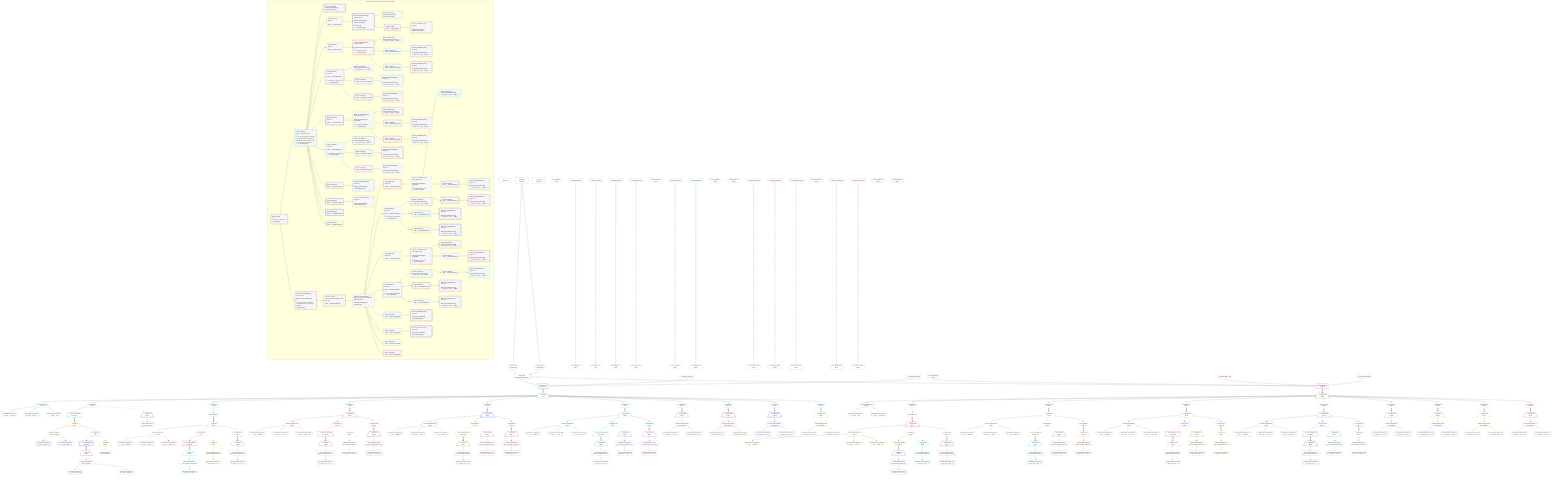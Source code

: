 %%{init: {'themeVariables': { 'fontSize': '12px'}}}%%
graph TD
    classDef path fill:#eee,stroke:#000,color:#000
    classDef plan fill:#fff,stroke-width:1px,color:#000
    classDef itemplan fill:#fff,stroke-width:2px,color:#000
    classDef unbatchedplan fill:#dff,stroke-width:1px,color:#000
    classDef sideeffectplan fill:#fcc,stroke-width:2px,color:#000
    classDef bucket fill:#f6f6f6,color:#000,stroke-width:2px,text-align:left


    %% define steps
    __Value0["__Value[0∈0]"]:::plan
    __Value3["__Value[3∈0]<br />ᐸcontextᐳ"]:::plan
    __Value5["__Value[5∈0]<br />ᐸrootValueᐳ"]:::plan
    Access12{{"Access[12∈0]<br />ᐸ3.pgSettingsᐳ"}}:::plan
    Access13{{"Access[13∈0]<br />ᐸ3.withPgClientᐳ"}}:::plan
    Object14{{"Object[14∈0]<br />ᐸ{pgSettings,withPgClient}ᐳ"}}:::plan
    __InputStaticLeaf174{{"__InputStaticLeaf[174∈0]"}}:::plan
    __InputStaticLeaf231{{"__InputStaticLeaf[231∈0]"}}:::plan
    PgSelect11[["PgSelect[11∈0]<br />ᐸpersonᐳ"]]:::plan
    __Item15[/"__Item[15∈1]<br />ᐸ11ᐳ"\]:::itemplan
    PgSelectSingle16{{"PgSelectSingle[16∈1]<br />ᐸpersonᐳ"}}:::plan
    PgClassExpression17{{"PgClassExpression[17∈1]<br />ᐸ__person__...full_name”ᐳ"}}:::plan
    PgClassExpression19{{"PgClassExpression[19∈1]<br />ᐸ”c”.”perso..._person__)ᐳ"}}:::plan
    Connection31{{"Connection[31∈1]<br />ᐸ27ᐳ"}}:::plan
    Access646{{"Access[646∈1]<br />ᐸ15.1ᐳ"}}:::plan
    __ListTransform33[["__ListTransform[33∈1]<br />ᐸeach:32ᐳ"]]:::plan
    __Item34[/"__Item[34∈2]<br />ᐸ646ᐳ"\]:::itemplan
    PgSelectSingle35{{"PgSelectSingle[35∈2]<br />ᐸperson_friendsᐳ"}}:::plan
    __Item36[/"__Item[36∈3]<br />ᐸ33ᐳ"\]:::itemplan
    PgSelectSingle37{{"PgSelectSingle[37∈3]<br />ᐸperson_friendsᐳ"}}:::plan
    PgClassExpression38{{"PgClassExpression[38∈4]<br />ᐸ__person_f...full_name”ᐳ"}}:::plan
    PgClassExpression40{{"PgClassExpression[40∈4]<br />ᐸ”c”.”perso...friends__)ᐳ"}}:::plan
    __InputStaticLeaf41{{"__InputStaticLeaf[41∈1]"}}:::plan
    Connection52{{"Connection[52∈1]<br />ᐸ48ᐳ"}}:::plan
    Access645{{"Access[645∈4]<br />ᐸ36.1ᐳ"}}:::plan
    __ListTransform54[["__ListTransform[54∈4]<br />ᐸeach:53ᐳ"]]:::plan
    __Item55[/"__Item[55∈5]<br />ᐸ645ᐳ"\]:::itemplan
    PgSelectSingle56{{"PgSelectSingle[56∈5]<br />ᐸperson_friendsᐳ"}}:::plan
    __Item57[/"__Item[57∈6]<br />ᐸ54ᐳ"\]:::itemplan
    PgSelectSingle58{{"PgSelectSingle[58∈6]<br />ᐸperson_friendsᐳ"}}:::plan
    PgClassExpression59{{"PgClassExpression[59∈7]<br />ᐸ__person_f...full_name”ᐳ"}}:::plan
    PgClassExpression61{{"PgClassExpression[61∈7]<br />ᐸ”c”.”perso...friends__)ᐳ"}}:::plan
    PgClassExpression62{{"PgClassExpression[62∈1]<br />ᐸ__person__.”id”ᐳ"}}:::plan
    __InputStaticLeaf64{{"__InputStaticLeaf[64∈1]"}}:::plan
    Connection76{{"Connection[76∈1]<br />ᐸ72ᐳ"}}:::plan
    Access649{{"Access[649∈1]<br />ᐸ15.4ᐳ"}}:::plan
    Reverse650{{"Reverse[650∈1]"}}:::plan
    __Item78[/"__Item[78∈8]<br />ᐸ650ᐳ"\]:::itemplan
    PgSelectSingle79{{"PgSelectSingle[79∈8]<br />ᐸpostᐳ"}}:::plan
    PgClassExpression80{{"PgClassExpression[80∈9]<br />ᐸ__post__.”headline”ᐳ"}}:::plan
    PgClassExpression84{{"PgClassExpression[84∈9]<br />ᐸ”a”.”post_...(__post__)ᐳ"}}:::plan
    PgClassExpression85{{"PgClassExpression[85∈9]<br />ᐸ__post__.”author_id”ᐳ"}}:::plan
    __InputStaticLeaf86{{"__InputStaticLeaf[86∈1]"}}:::plan
    Connection96{{"Connection[96∈1]<br />ᐸ92ᐳ"}}:::plan
    Access647{{"Access[647∈9]<br />ᐸ78.1ᐳ"}}:::plan
    __ListTransform98[["__ListTransform[98∈9]<br />ᐸeach:97ᐳ"]]:::plan
    __Item99[/"__Item[99∈10]<br />ᐸ647ᐳ"\]:::itemplan
    PgSelectSingle100{{"PgSelectSingle[100∈10]<br />ᐸpost_computed_interval_setᐳ"}}:::plan
    PgClassExpression101{{"PgClassExpression[101∈10]<br />ᐸ__post_com...al_set__.vᐳ"}}:::plan
    __Item102[/"__Item[102∈11]<br />ᐸ98ᐳ"\]:::itemplan
    PgSelectSingle103{{"PgSelectSingle[103∈11]<br />ᐸpost_computed_interval_setᐳ"}}:::plan
    PgClassExpression104{{"PgClassExpression[104∈11]<br />ᐸ__post_com...al_set__.vᐳ"}}:::plan
    Access648{{"Access[648∈9]<br />ᐸ78.2ᐳ"}}:::plan
    __Item113[/"__Item[113∈13]<br />ᐸ648ᐳ"\]:::itemplan
    PgSelectSingle114{{"PgSelectSingle[114∈13]<br />ᐸpost_computed_interval_setᐳ"}}:::plan
    PgClassExpression115{{"PgClassExpression[115∈13]<br />ᐸ__post_com...al_set__.vᐳ"}}:::plan
    Access653{{"Access[653∈1]<br />ᐸ15.5ᐳ"}}:::plan
    __Item126[/"__Item[126∈15]<br />ᐸ653ᐳ"\]:::itemplan
    PgSelectSingle127{{"PgSelectSingle[127∈15]<br />ᐸpostᐳ"}}:::plan
    PgClassExpression128{{"PgClassExpression[128∈15]<br />ᐸ__post__.”headline”ᐳ"}}:::plan
    PgClassExpression132{{"PgClassExpression[132∈15]<br />ᐸ”a”.”post_...(__post__)ᐳ"}}:::plan
    PgClassExpression133{{"PgClassExpression[133∈15]<br />ᐸ__post__.”author_id”ᐳ"}}:::plan
    __InputStaticLeaf134{{"__InputStaticLeaf[134∈1]"}}:::plan
    Connection144{{"Connection[144∈1]<br />ᐸ140ᐳ"}}:::plan
    Access651{{"Access[651∈15]<br />ᐸ126.1ᐳ"}}:::plan
    __ListTransform146[["__ListTransform[146∈15]<br />ᐸeach:145ᐳ"]]:::plan
    __Item147[/"__Item[147∈16]<br />ᐸ651ᐳ"\]:::itemplan
    PgSelectSingle148{{"PgSelectSingle[148∈16]<br />ᐸpost_computed_interval_setᐳ"}}:::plan
    PgClassExpression149{{"PgClassExpression[149∈16]<br />ᐸ__post_com...al_set__.vᐳ"}}:::plan
    __Item150[/"__Item[150∈17]<br />ᐸ146ᐳ"\]:::itemplan
    PgSelectSingle151{{"PgSelectSingle[151∈17]<br />ᐸpost_computed_interval_setᐳ"}}:::plan
    PgClassExpression152{{"PgClassExpression[152∈17]<br />ᐸ__post_com...al_set__.vᐳ"}}:::plan
    Access652{{"Access[652∈15]<br />ᐸ126.2ᐳ"}}:::plan
    __Item161[/"__Item[161∈19]<br />ᐸ652ᐳ"\]:::itemplan
    PgSelectSingle162{{"PgSelectSingle[162∈19]<br />ᐸpost_computed_interval_setᐳ"}}:::plan
    PgClassExpression163{{"PgClassExpression[163∈19]<br />ᐸ__post_com...al_set__.vᐳ"}}:::plan
    Connection185{{"Connection[185∈1]<br />ᐸ181ᐳ"}}:::plan
    Access656{{"Access[656∈1]<br />ᐸ15.6ᐳ"}}:::plan
    __Item187[/"__Item[187∈21]<br />ᐸ656ᐳ"\]:::itemplan
    PgSelectSingle188{{"PgSelectSingle[188∈21]<br />ᐸpostᐳ"}}:::plan
    PgClassExpression189{{"PgClassExpression[189∈22]<br />ᐸ__post__.”headline”ᐳ"}}:::plan
    PgClassExpression193{{"PgClassExpression[193∈22]<br />ᐸ”a”.”post_...(__post__)ᐳ"}}:::plan
    PgClassExpression194{{"PgClassExpression[194∈22]<br />ᐸ__post__.”author_id”ᐳ"}}:::plan
    __InputStaticLeaf195{{"__InputStaticLeaf[195∈1]"}}:::plan
    Connection205{{"Connection[205∈1]<br />ᐸ201ᐳ"}}:::plan
    Access654{{"Access[654∈22]<br />ᐸ187.1ᐳ"}}:::plan
    __ListTransform207[["__ListTransform[207∈22]<br />ᐸeach:206ᐳ"]]:::plan
    __Item208[/"__Item[208∈23]<br />ᐸ654ᐳ"\]:::itemplan
    PgSelectSingle209{{"PgSelectSingle[209∈23]<br />ᐸpost_computed_interval_setᐳ"}}:::plan
    PgClassExpression210{{"PgClassExpression[210∈23]<br />ᐸ__post_com...al_set__.vᐳ"}}:::plan
    __Item211[/"__Item[211∈24]<br />ᐸ207ᐳ"\]:::itemplan
    PgSelectSingle212{{"PgSelectSingle[212∈24]<br />ᐸpost_computed_interval_setᐳ"}}:::plan
    PgClassExpression213{{"PgClassExpression[213∈24]<br />ᐸ__post_com...al_set__.vᐳ"}}:::plan
    Access655{{"Access[655∈22]<br />ᐸ187.2ᐳ"}}:::plan
    __Item222[/"__Item[222∈26]<br />ᐸ655ᐳ"\]:::itemplan
    PgSelectSingle223{{"PgSelectSingle[223∈26]<br />ᐸpost_computed_interval_setᐳ"}}:::plan
    PgClassExpression224{{"PgClassExpression[224∈26]<br />ᐸ__post_com...al_set__.vᐳ"}}:::plan
    Access659{{"Access[659∈1]<br />ᐸ15.7ᐳ"}}:::plan
    __Item242[/"__Item[242∈28]<br />ᐸ659ᐳ"\]:::itemplan
    PgSelectSingle243{{"PgSelectSingle[243∈28]<br />ᐸpostᐳ"}}:::plan
    PgClassExpression244{{"PgClassExpression[244∈28]<br />ᐸ__post__.”headline”ᐳ"}}:::plan
    PgClassExpression248{{"PgClassExpression[248∈28]<br />ᐸ”a”.”post_...(__post__)ᐳ"}}:::plan
    PgClassExpression249{{"PgClassExpression[249∈28]<br />ᐸ__post__.”author_id”ᐳ"}}:::plan
    __InputStaticLeaf250{{"__InputStaticLeaf[250∈1]"}}:::plan
    Connection260{{"Connection[260∈1]<br />ᐸ256ᐳ"}}:::plan
    Access657{{"Access[657∈28]<br />ᐸ242.1ᐳ"}}:::plan
    __ListTransform262[["__ListTransform[262∈28]<br />ᐸeach:261ᐳ"]]:::plan
    __Item263[/"__Item[263∈29]<br />ᐸ657ᐳ"\]:::itemplan
    PgSelectSingle264{{"PgSelectSingle[264∈29]<br />ᐸpost_computed_interval_setᐳ"}}:::plan
    PgClassExpression265{{"PgClassExpression[265∈29]<br />ᐸ__post_com...al_set__.vᐳ"}}:::plan
    __Item266[/"__Item[266∈30]<br />ᐸ262ᐳ"\]:::itemplan
    PgSelectSingle267{{"PgSelectSingle[267∈30]<br />ᐸpost_computed_interval_setᐳ"}}:::plan
    PgClassExpression268{{"PgClassExpression[268∈30]<br />ᐸ__post_com...al_set__.vᐳ"}}:::plan
    Access658{{"Access[658∈28]<br />ᐸ242.2ᐳ"}}:::plan
    __Item277[/"__Item[277∈32]<br />ᐸ658ᐳ"\]:::itemplan
    PgSelectSingle278{{"PgSelectSingle[278∈32]<br />ᐸpost_computed_interval_setᐳ"}}:::plan
    PgClassExpression279{{"PgClassExpression[279∈32]<br />ᐸ__post_com...al_set__.vᐳ"}}:::plan
    Connection294{{"Connection[294∈1]<br />ᐸ290ᐳ"}}:::plan
    Access661{{"Access[661∈1]<br />ᐸ15.9ᐳ"}}:::plan
    __Item296[/"__Item[296∈34]<br />ᐸ661ᐳ"\]:::itemplan
    PgSelectSingle297{{"PgSelectSingle[297∈34]<br />ᐸcompoundKeyᐳ"}}:::plan
    PgClassExpression298{{"PgClassExpression[298∈35]<br />ᐸ__compound...rson_id_1”ᐳ"}}:::plan
    PgClassExpression299{{"PgClassExpression[299∈35]<br />ᐸ__compound...rson_id_2”ᐳ"}}:::plan
    Connection313{{"Connection[313∈1]<br />ᐸ309ᐳ"}}:::plan
    Access663{{"Access[663∈1]<br />ᐸ15.11ᐳ"}}:::plan
    __Item315[/"__Item[315∈36]<br />ᐸ663ᐳ"\]:::itemplan
    PgSelectSingle316{{"PgSelectSingle[316∈36]<br />ᐸcompoundKeyᐳ"}}:::plan
    PgClassExpression317{{"PgClassExpression[317∈37]<br />ᐸ__compound...rson_id_1”ᐳ"}}:::plan
    PgClassExpression318{{"PgClassExpression[318∈37]<br />ᐸ__compound...rson_id_2”ᐳ"}}:::plan
    Access660{{"Access[660∈1]<br />ᐸ15.8ᐳ"}}:::plan
    __Item328[/"__Item[328∈38]<br />ᐸ660ᐳ"\]:::itemplan
    PgSelectSingle329{{"PgSelectSingle[329∈38]<br />ᐸcompoundKeyᐳ"}}:::plan
    PgClassExpression330{{"PgClassExpression[330∈38]<br />ᐸ__compound...rson_id_1”ᐳ"}}:::plan
    PgClassExpression331{{"PgClassExpression[331∈38]<br />ᐸ__compound...rson_id_2”ᐳ"}}:::plan
    Access662{{"Access[662∈1]<br />ᐸ15.10ᐳ"}}:::plan
    __Item341[/"__Item[341∈39]<br />ᐸ662ᐳ"\]:::itemplan
    PgSelectSingle342{{"PgSelectSingle[342∈39]<br />ᐸcompoundKeyᐳ"}}:::plan
    PgClassExpression343{{"PgClassExpression[343∈39]<br />ᐸ__compound...rson_id_1”ᐳ"}}:::plan
    PgClassExpression344{{"PgClassExpression[344∈39]<br />ᐸ__compound...rson_id_2”ᐳ"}}:::plan
    Connection357{{"Connection[357∈0]<br />ᐸ353ᐳ"}}:::plan
    __InputStaticLeaf474{{"__InputStaticLeaf[474∈40]"}}:::plan
    __InputStaticLeaf531{{"__InputStaticLeaf[531∈40]"}}:::plan
    PgSelect358[["PgSelect[358∈40]<br />ᐸpersonᐳ"]]:::plan
    __Item359[/"__Item[359∈41]<br />ᐸ358ᐳ"\]:::itemplan
    PgSelectSingle360{{"PgSelectSingle[360∈41]<br />ᐸpersonᐳ"}}:::plan
    PgClassExpression361{{"PgClassExpression[361∈42]<br />ᐸ__person__.”id”ᐳ"}}:::plan
    PgClassExpression362{{"PgClassExpression[362∈42]<br />ᐸ__person__...full_name”ᐳ"}}:::plan
    __InputStaticLeaf364{{"__InputStaticLeaf[364∈40]"}}:::plan
    Connection376{{"Connection[376∈40]<br />ᐸ372ᐳ"}}:::plan
    Access666{{"Access[666∈42]<br />ᐸ359.0ᐳ"}}:::plan
    Reverse667{{"Reverse[667∈42]"}}:::plan
    __Item378[/"__Item[378∈43]<br />ᐸ667ᐳ"\]:::itemplan
    PgSelectSingle379{{"PgSelectSingle[379∈43]<br />ᐸpostᐳ"}}:::plan
    PgClassExpression380{{"PgClassExpression[380∈44]<br />ᐸ__post__.”headline”ᐳ"}}:::plan
    PgClassExpression384{{"PgClassExpression[384∈44]<br />ᐸ”a”.”post_...(__post__)ᐳ"}}:::plan
    PgClassExpression385{{"PgClassExpression[385∈44]<br />ᐸ__post__.”author_id”ᐳ"}}:::plan
    __InputStaticLeaf386{{"__InputStaticLeaf[386∈40]"}}:::plan
    Connection396{{"Connection[396∈40]<br />ᐸ392ᐳ"}}:::plan
    Access664{{"Access[664∈44]<br />ᐸ378.1ᐳ"}}:::plan
    __ListTransform398[["__ListTransform[398∈44]<br />ᐸeach:397ᐳ"]]:::plan
    __Item399[/"__Item[399∈45]<br />ᐸ664ᐳ"\]:::itemplan
    PgSelectSingle400{{"PgSelectSingle[400∈45]<br />ᐸpost_computed_interval_setᐳ"}}:::plan
    PgClassExpression401{{"PgClassExpression[401∈45]<br />ᐸ__post_com...al_set__.vᐳ"}}:::plan
    __Item402[/"__Item[402∈46]<br />ᐸ398ᐳ"\]:::itemplan
    PgSelectSingle403{{"PgSelectSingle[403∈46]<br />ᐸpost_computed_interval_setᐳ"}}:::plan
    PgClassExpression404{{"PgClassExpression[404∈46]<br />ᐸ__post_com...al_set__.vᐳ"}}:::plan
    Access665{{"Access[665∈44]<br />ᐸ378.2ᐳ"}}:::plan
    __Item413[/"__Item[413∈48]<br />ᐸ665ᐳ"\]:::itemplan
    PgSelectSingle414{{"PgSelectSingle[414∈48]<br />ᐸpost_computed_interval_setᐳ"}}:::plan
    PgClassExpression415{{"PgClassExpression[415∈48]<br />ᐸ__post_com...al_set__.vᐳ"}}:::plan
    Access670{{"Access[670∈42]<br />ᐸ359.1ᐳ"}}:::plan
    __Item426[/"__Item[426∈50]<br />ᐸ670ᐳ"\]:::itemplan
    PgSelectSingle427{{"PgSelectSingle[427∈50]<br />ᐸpostᐳ"}}:::plan
    PgClassExpression428{{"PgClassExpression[428∈50]<br />ᐸ__post__.”headline”ᐳ"}}:::plan
    PgClassExpression432{{"PgClassExpression[432∈50]<br />ᐸ”a”.”post_...(__post__)ᐳ"}}:::plan
    PgClassExpression433{{"PgClassExpression[433∈50]<br />ᐸ__post__.”author_id”ᐳ"}}:::plan
    __InputStaticLeaf434{{"__InputStaticLeaf[434∈40]"}}:::plan
    Connection444{{"Connection[444∈40]<br />ᐸ440ᐳ"}}:::plan
    Access668{{"Access[668∈50]<br />ᐸ426.1ᐳ"}}:::plan
    __ListTransform446[["__ListTransform[446∈50]<br />ᐸeach:445ᐳ"]]:::plan
    __Item447[/"__Item[447∈51]<br />ᐸ668ᐳ"\]:::itemplan
    PgSelectSingle448{{"PgSelectSingle[448∈51]<br />ᐸpost_computed_interval_setᐳ"}}:::plan
    PgClassExpression449{{"PgClassExpression[449∈51]<br />ᐸ__post_com...al_set__.vᐳ"}}:::plan
    __Item450[/"__Item[450∈52]<br />ᐸ446ᐳ"\]:::itemplan
    PgSelectSingle451{{"PgSelectSingle[451∈52]<br />ᐸpost_computed_interval_setᐳ"}}:::plan
    PgClassExpression452{{"PgClassExpression[452∈52]<br />ᐸ__post_com...al_set__.vᐳ"}}:::plan
    Access669{{"Access[669∈50]<br />ᐸ426.2ᐳ"}}:::plan
    __Item461[/"__Item[461∈54]<br />ᐸ669ᐳ"\]:::itemplan
    PgSelectSingle462{{"PgSelectSingle[462∈54]<br />ᐸpost_computed_interval_setᐳ"}}:::plan
    PgClassExpression463{{"PgClassExpression[463∈54]<br />ᐸ__post_com...al_set__.vᐳ"}}:::plan
    Connection485{{"Connection[485∈40]<br />ᐸ481ᐳ"}}:::plan
    Access673{{"Access[673∈42]<br />ᐸ359.2ᐳ"}}:::plan
    __Item487[/"__Item[487∈56]<br />ᐸ673ᐳ"\]:::itemplan
    PgSelectSingle488{{"PgSelectSingle[488∈56]<br />ᐸpostᐳ"}}:::plan
    PgClassExpression489{{"PgClassExpression[489∈57]<br />ᐸ__post__.”headline”ᐳ"}}:::plan
    PgClassExpression493{{"PgClassExpression[493∈57]<br />ᐸ”a”.”post_...(__post__)ᐳ"}}:::plan
    PgClassExpression494{{"PgClassExpression[494∈57]<br />ᐸ__post__.”author_id”ᐳ"}}:::plan
    __InputStaticLeaf495{{"__InputStaticLeaf[495∈40]"}}:::plan
    Connection505{{"Connection[505∈40]<br />ᐸ501ᐳ"}}:::plan
    Access671{{"Access[671∈57]<br />ᐸ487.1ᐳ"}}:::plan
    __ListTransform507[["__ListTransform[507∈57]<br />ᐸeach:506ᐳ"]]:::plan
    __Item508[/"__Item[508∈58]<br />ᐸ671ᐳ"\]:::itemplan
    PgSelectSingle509{{"PgSelectSingle[509∈58]<br />ᐸpost_computed_interval_setᐳ"}}:::plan
    PgClassExpression510{{"PgClassExpression[510∈58]<br />ᐸ__post_com...al_set__.vᐳ"}}:::plan
    __Item511[/"__Item[511∈59]<br />ᐸ507ᐳ"\]:::itemplan
    PgSelectSingle512{{"PgSelectSingle[512∈59]<br />ᐸpost_computed_interval_setᐳ"}}:::plan
    PgClassExpression513{{"PgClassExpression[513∈59]<br />ᐸ__post_com...al_set__.vᐳ"}}:::plan
    Access672{{"Access[672∈57]<br />ᐸ487.2ᐳ"}}:::plan
    __Item522[/"__Item[522∈61]<br />ᐸ672ᐳ"\]:::itemplan
    PgSelectSingle523{{"PgSelectSingle[523∈61]<br />ᐸpost_computed_interval_setᐳ"}}:::plan
    PgClassExpression524{{"PgClassExpression[524∈61]<br />ᐸ__post_com...al_set__.vᐳ"}}:::plan
    Access676{{"Access[676∈42]<br />ᐸ359.3ᐳ"}}:::plan
    __Item542[/"__Item[542∈63]<br />ᐸ676ᐳ"\]:::itemplan
    PgSelectSingle543{{"PgSelectSingle[543∈63]<br />ᐸpostᐳ"}}:::plan
    PgClassExpression544{{"PgClassExpression[544∈63]<br />ᐸ__post__.”headline”ᐳ"}}:::plan
    PgClassExpression548{{"PgClassExpression[548∈63]<br />ᐸ”a”.”post_...(__post__)ᐳ"}}:::plan
    PgClassExpression549{{"PgClassExpression[549∈63]<br />ᐸ__post__.”author_id”ᐳ"}}:::plan
    __InputStaticLeaf550{{"__InputStaticLeaf[550∈40]"}}:::plan
    Connection560{{"Connection[560∈40]<br />ᐸ556ᐳ"}}:::plan
    Access674{{"Access[674∈63]<br />ᐸ542.1ᐳ"}}:::plan
    __ListTransform562[["__ListTransform[562∈63]<br />ᐸeach:561ᐳ"]]:::plan
    __Item563[/"__Item[563∈64]<br />ᐸ674ᐳ"\]:::itemplan
    PgSelectSingle564{{"PgSelectSingle[564∈64]<br />ᐸpost_computed_interval_setᐳ"}}:::plan
    PgClassExpression565{{"PgClassExpression[565∈64]<br />ᐸ__post_com...al_set__.vᐳ"}}:::plan
    __Item566[/"__Item[566∈65]<br />ᐸ562ᐳ"\]:::itemplan
    PgSelectSingle567{{"PgSelectSingle[567∈65]<br />ᐸpost_computed_interval_setᐳ"}}:::plan
    PgClassExpression568{{"PgClassExpression[568∈65]<br />ᐸ__post_com...al_set__.vᐳ"}}:::plan
    Access675{{"Access[675∈63]<br />ᐸ542.2ᐳ"}}:::plan
    __Item577[/"__Item[577∈67]<br />ᐸ675ᐳ"\]:::itemplan
    PgSelectSingle578{{"PgSelectSingle[578∈67]<br />ᐸpost_computed_interval_setᐳ"}}:::plan
    PgClassExpression579{{"PgClassExpression[579∈67]<br />ᐸ__post_com...al_set__.vᐳ"}}:::plan
    Connection594{{"Connection[594∈40]<br />ᐸ590ᐳ"}}:::plan
    Access678{{"Access[678∈42]<br />ᐸ359.5ᐳ"}}:::plan
    __Item596[/"__Item[596∈69]<br />ᐸ678ᐳ"\]:::itemplan
    PgSelectSingle597{{"PgSelectSingle[597∈69]<br />ᐸcompoundKeyᐳ"}}:::plan
    PgClassExpression598{{"PgClassExpression[598∈70]<br />ᐸ__compound...rson_id_1”ᐳ"}}:::plan
    PgClassExpression599{{"PgClassExpression[599∈70]<br />ᐸ__compound...rson_id_2”ᐳ"}}:::plan
    Connection613{{"Connection[613∈40]<br />ᐸ609ᐳ"}}:::plan
    Access680{{"Access[680∈42]<br />ᐸ359.7ᐳ"}}:::plan
    __Item615[/"__Item[615∈71]<br />ᐸ680ᐳ"\]:::itemplan
    PgSelectSingle616{{"PgSelectSingle[616∈71]<br />ᐸcompoundKeyᐳ"}}:::plan
    PgClassExpression617{{"PgClassExpression[617∈72]<br />ᐸ__compound...rson_id_1”ᐳ"}}:::plan
    PgClassExpression618{{"PgClassExpression[618∈72]<br />ᐸ__compound...rson_id_2”ᐳ"}}:::plan
    Access677{{"Access[677∈42]<br />ᐸ359.4ᐳ"}}:::plan
    __Item628[/"__Item[628∈73]<br />ᐸ677ᐳ"\]:::itemplan
    PgSelectSingle629{{"PgSelectSingle[629∈73]<br />ᐸcompoundKeyᐳ"}}:::plan
    PgClassExpression630{{"PgClassExpression[630∈73]<br />ᐸ__compound...rson_id_1”ᐳ"}}:::plan
    PgClassExpression631{{"PgClassExpression[631∈73]<br />ᐸ__compound...rson_id_2”ᐳ"}}:::plan
    Access679{{"Access[679∈42]<br />ᐸ359.6ᐳ"}}:::plan
    __Item641[/"__Item[641∈74]<br />ᐸ679ᐳ"\]:::itemplan
    PgSelectSingle642{{"PgSelectSingle[642∈74]<br />ᐸcompoundKeyᐳ"}}:::plan
    PgClassExpression643{{"PgClassExpression[643∈74]<br />ᐸ__compound...rson_id_1”ᐳ"}}:::plan
    PgClassExpression644{{"PgClassExpression[644∈74]<br />ᐸ__compound...rson_id_2”ᐳ"}}:::plan

    %% plan dependencies
    __Value3 --> Access12
    __Value3 --> Access13
    Access12 & Access13 --> Object14
    Object14 & __InputStaticLeaf174 & __InputStaticLeaf231 --> PgSelect11
    PgSelect11 ==> __Item15
    __Item15 --> PgSelectSingle16
    PgSelectSingle16 --> PgClassExpression17
    PgSelectSingle16 --> PgClassExpression19
    __Item15 --> Access646
    Access646 --> __ListTransform33
    Access646 -.-> __Item34
    __Item34 --> PgSelectSingle35
    __ListTransform33 ==> __Item36
    __Item36 --> PgSelectSingle37
    PgSelectSingle37 --> PgClassExpression38
    PgSelectSingle37 --> PgClassExpression40
    __InputStaticLeaf41 --> Connection52
    __Item36 --> Access645
    Access645 --> __ListTransform54
    Access645 -.-> __Item55
    __Item55 --> PgSelectSingle56
    __ListTransform54 ==> __Item57
    __Item57 --> PgSelectSingle58
    PgSelectSingle58 --> PgClassExpression59
    PgSelectSingle58 --> PgClassExpression61
    PgSelectSingle16 --> PgClassExpression62
    __InputStaticLeaf64 --> Connection76
    __Item15 --> Access649
    Access649 --> Reverse650
    Reverse650 ==> __Item78
    __Item78 --> PgSelectSingle79
    PgSelectSingle79 --> PgClassExpression80
    PgSelectSingle79 --> PgClassExpression84
    PgSelectSingle79 --> PgClassExpression85
    __InputStaticLeaf86 --> Connection96
    __Item78 --> Access647
    Access647 --> __ListTransform98
    Access647 -.-> __Item99
    __Item99 --> PgSelectSingle100
    PgSelectSingle100 --> PgClassExpression101
    __ListTransform98 ==> __Item102
    __Item102 --> PgSelectSingle103
    PgSelectSingle103 --> PgClassExpression104
    __Item78 --> Access648
    Access648 ==> __Item113
    __Item113 --> PgSelectSingle114
    PgSelectSingle114 --> PgClassExpression115
    __Item15 --> Access653
    Access653 ==> __Item126
    __Item126 --> PgSelectSingle127
    PgSelectSingle127 --> PgClassExpression128
    PgSelectSingle127 --> PgClassExpression132
    PgSelectSingle127 --> PgClassExpression133
    __InputStaticLeaf134 --> Connection144
    __Item126 --> Access651
    Access651 --> __ListTransform146
    Access651 -.-> __Item147
    __Item147 --> PgSelectSingle148
    PgSelectSingle148 --> PgClassExpression149
    __ListTransform146 ==> __Item150
    __Item150 --> PgSelectSingle151
    PgSelectSingle151 --> PgClassExpression152
    __Item126 --> Access652
    Access652 ==> __Item161
    __Item161 --> PgSelectSingle162
    PgSelectSingle162 --> PgClassExpression163
    __Item15 --> Access656
    Access656 ==> __Item187
    __Item187 --> PgSelectSingle188
    PgSelectSingle188 --> PgClassExpression189
    PgSelectSingle188 --> PgClassExpression193
    PgSelectSingle188 --> PgClassExpression194
    __InputStaticLeaf195 --> Connection205
    __Item187 --> Access654
    Access654 --> __ListTransform207
    Access654 -.-> __Item208
    __Item208 --> PgSelectSingle209
    PgSelectSingle209 --> PgClassExpression210
    __ListTransform207 ==> __Item211
    __Item211 --> PgSelectSingle212
    PgSelectSingle212 --> PgClassExpression213
    __Item187 --> Access655
    Access655 ==> __Item222
    __Item222 --> PgSelectSingle223
    PgSelectSingle223 --> PgClassExpression224
    __Item15 --> Access659
    Access659 ==> __Item242
    __Item242 --> PgSelectSingle243
    PgSelectSingle243 --> PgClassExpression244
    PgSelectSingle243 --> PgClassExpression248
    PgSelectSingle243 --> PgClassExpression249
    __InputStaticLeaf250 --> Connection260
    __Item242 --> Access657
    Access657 --> __ListTransform262
    Access657 -.-> __Item263
    __Item263 --> PgSelectSingle264
    PgSelectSingle264 --> PgClassExpression265
    __ListTransform262 ==> __Item266
    __Item266 --> PgSelectSingle267
    PgSelectSingle267 --> PgClassExpression268
    __Item242 --> Access658
    Access658 ==> __Item277
    __Item277 --> PgSelectSingle278
    PgSelectSingle278 --> PgClassExpression279
    __Item15 --> Access661
    Access661 ==> __Item296
    __Item296 --> PgSelectSingle297
    PgSelectSingle297 --> PgClassExpression298
    PgSelectSingle297 --> PgClassExpression299
    __Item15 --> Access663
    Access663 ==> __Item315
    __Item315 --> PgSelectSingle316
    PgSelectSingle316 --> PgClassExpression317
    PgSelectSingle316 --> PgClassExpression318
    __Item15 --> Access660
    Access660 ==> __Item328
    __Item328 --> PgSelectSingle329
    PgSelectSingle329 --> PgClassExpression330
    PgSelectSingle329 --> PgClassExpression331
    __Item15 --> Access662
    Access662 ==> __Item341
    __Item341 --> PgSelectSingle342
    PgSelectSingle342 --> PgClassExpression343
    PgSelectSingle342 --> PgClassExpression344
    Object14 & Connection357 & __InputStaticLeaf474 & __InputStaticLeaf531 --> PgSelect358
    PgSelect358 ==> __Item359
    __Item359 --> PgSelectSingle360
    PgSelectSingle360 --> PgClassExpression361
    PgSelectSingle360 --> PgClassExpression362
    __InputStaticLeaf364 --> Connection376
    __Item359 --> Access666
    Access666 --> Reverse667
    Reverse667 ==> __Item378
    __Item378 --> PgSelectSingle379
    PgSelectSingle379 --> PgClassExpression380
    PgSelectSingle379 --> PgClassExpression384
    PgSelectSingle379 --> PgClassExpression385
    __InputStaticLeaf386 --> Connection396
    __Item378 --> Access664
    Access664 --> __ListTransform398
    Access664 -.-> __Item399
    __Item399 --> PgSelectSingle400
    PgSelectSingle400 --> PgClassExpression401
    __ListTransform398 ==> __Item402
    __Item402 --> PgSelectSingle403
    PgSelectSingle403 --> PgClassExpression404
    __Item378 --> Access665
    Access665 ==> __Item413
    __Item413 --> PgSelectSingle414
    PgSelectSingle414 --> PgClassExpression415
    __Item359 --> Access670
    Access670 ==> __Item426
    __Item426 --> PgSelectSingle427
    PgSelectSingle427 --> PgClassExpression428
    PgSelectSingle427 --> PgClassExpression432
    PgSelectSingle427 --> PgClassExpression433
    __InputStaticLeaf434 --> Connection444
    __Item426 --> Access668
    Access668 --> __ListTransform446
    Access668 -.-> __Item447
    __Item447 --> PgSelectSingle448
    PgSelectSingle448 --> PgClassExpression449
    __ListTransform446 ==> __Item450
    __Item450 --> PgSelectSingle451
    PgSelectSingle451 --> PgClassExpression452
    __Item426 --> Access669
    Access669 ==> __Item461
    __Item461 --> PgSelectSingle462
    PgSelectSingle462 --> PgClassExpression463
    __Item359 --> Access673
    Access673 ==> __Item487
    __Item487 --> PgSelectSingle488
    PgSelectSingle488 --> PgClassExpression489
    PgSelectSingle488 --> PgClassExpression493
    PgSelectSingle488 --> PgClassExpression494
    __InputStaticLeaf495 --> Connection505
    __Item487 --> Access671
    Access671 --> __ListTransform507
    Access671 -.-> __Item508
    __Item508 --> PgSelectSingle509
    PgSelectSingle509 --> PgClassExpression510
    __ListTransform507 ==> __Item511
    __Item511 --> PgSelectSingle512
    PgSelectSingle512 --> PgClassExpression513
    __Item487 --> Access672
    Access672 ==> __Item522
    __Item522 --> PgSelectSingle523
    PgSelectSingle523 --> PgClassExpression524
    __Item359 --> Access676
    Access676 ==> __Item542
    __Item542 --> PgSelectSingle543
    PgSelectSingle543 --> PgClassExpression544
    PgSelectSingle543 --> PgClassExpression548
    PgSelectSingle543 --> PgClassExpression549
    __InputStaticLeaf550 --> Connection560
    __Item542 --> Access674
    Access674 --> __ListTransform562
    Access674 -.-> __Item563
    __Item563 --> PgSelectSingle564
    PgSelectSingle564 --> PgClassExpression565
    __ListTransform562 ==> __Item566
    __Item566 --> PgSelectSingle567
    PgSelectSingle567 --> PgClassExpression568
    __Item542 --> Access675
    Access675 ==> __Item577
    __Item577 --> PgSelectSingle578
    PgSelectSingle578 --> PgClassExpression579
    __Item359 --> Access678
    Access678 ==> __Item596
    __Item596 --> PgSelectSingle597
    PgSelectSingle597 --> PgClassExpression598
    PgSelectSingle597 --> PgClassExpression599
    __Item359 --> Access680
    Access680 ==> __Item615
    __Item615 --> PgSelectSingle616
    PgSelectSingle616 --> PgClassExpression617
    PgSelectSingle616 --> PgClassExpression618
    __Item359 --> Access677
    Access677 ==> __Item628
    __Item628 --> PgSelectSingle629
    PgSelectSingle629 --> PgClassExpression630
    PgSelectSingle629 --> PgClassExpression631
    __Item359 --> Access679
    Access679 ==> __Item641
    __Item641 --> PgSelectSingle642
    PgSelectSingle642 --> PgClassExpression643
    PgSelectSingle642 --> PgClassExpression644

    subgraph "Buckets for queries/v4/simple-procedure-computed-fields"
    Bucket0("Bucket 0 (root)<br />1: <br />ᐳ: 12, 13, 174, 231, 357, 14<br />2: PgSelect[11]"):::bucket
    classDef bucket0 stroke:#696969
    class Bucket0,__Value0,__Value3,__Value5,PgSelect11,Access12,Access13,Object14,__InputStaticLeaf174,__InputStaticLeaf231,Connection357 bucket0
    Bucket1("Bucket 1 (listItem)<br />ROOT __Item{1}ᐸ11ᐳ[15]<br />1: <br />ᐳ: 16, 31, 41, 64, 86, 134, 185, 195, 250, 294, 313, 646, 649, 653, 656, 659, 660, 661, 662, 663, 17, 19, 52, 62, 76, 96, 144, 205, 260, 650<br />2: __ListTransform[33]"):::bucket
    classDef bucket1 stroke:#00bfff
    class Bucket1,__Item15,PgSelectSingle16,PgClassExpression17,PgClassExpression19,Connection31,__ListTransform33,__InputStaticLeaf41,Connection52,PgClassExpression62,__InputStaticLeaf64,Connection76,__InputStaticLeaf86,Connection96,__InputStaticLeaf134,Connection144,Connection185,__InputStaticLeaf195,Connection205,__InputStaticLeaf250,Connection260,Connection294,Connection313,Access646,Access649,Reverse650,Access653,Access656,Access659,Access660,Access661,Access662,Access663 bucket1
    Bucket2("Bucket 2 (subroutine)<br />ROOT PgSelectSingle{2}ᐸperson_friendsᐳ[35]"):::bucket
    classDef bucket2 stroke:#7f007f
    class Bucket2,__Item34,PgSelectSingle35 bucket2
    Bucket3("Bucket 3 (listItem)<br />Deps: 52<br /><br />ROOT __Item{3}ᐸ33ᐳ[36]"):::bucket
    classDef bucket3 stroke:#ffa500
    class Bucket3,__Item36,PgSelectSingle37 bucket3
    Bucket4("Bucket 4 (nullableBoundary)<br />Deps: 37, 36, 52<br /><br />ROOT PgSelectSingle{3}ᐸperson_friendsᐳ[37]<br />1: <br />ᐳ: 38, 40, 645<br />2: __ListTransform[54]"):::bucket
    classDef bucket4 stroke:#0000ff
    class Bucket4,PgClassExpression38,PgClassExpression40,__ListTransform54,Access645 bucket4
    Bucket5("Bucket 5 (subroutine)<br />ROOT PgSelectSingle{5}ᐸperson_friendsᐳ[56]"):::bucket
    classDef bucket5 stroke:#7fff00
    class Bucket5,__Item55,PgSelectSingle56 bucket5
    Bucket6("Bucket 6 (listItem)<br />ROOT __Item{6}ᐸ54ᐳ[57]"):::bucket
    classDef bucket6 stroke:#ff1493
    class Bucket6,__Item57,PgSelectSingle58 bucket6
    Bucket7("Bucket 7 (nullableBoundary)<br />Deps: 58<br /><br />ROOT PgSelectSingle{6}ᐸperson_friendsᐳ[58]"):::bucket
    classDef bucket7 stroke:#808000
    class Bucket7,PgClassExpression59,PgClassExpression61 bucket7
    Bucket8("Bucket 8 (listItem)<br />Deps: 96<br /><br />ROOT __Item{8}ᐸ650ᐳ[78]"):::bucket
    classDef bucket8 stroke:#dda0dd
    class Bucket8,__Item78,PgSelectSingle79 bucket8
    Bucket9("Bucket 9 (nullableBoundary)<br />Deps: 79, 78, 96<br /><br />ROOT PgSelectSingle{8}ᐸpostᐳ[79]<br />1: <br />ᐳ: 80, 84, 85, 647, 648<br />2: __ListTransform[98]"):::bucket
    classDef bucket9 stroke:#ff0000
    class Bucket9,PgClassExpression80,PgClassExpression84,PgClassExpression85,__ListTransform98,Access647,Access648 bucket9
    Bucket10("Bucket 10 (subroutine)<br />ROOT PgClassExpression{10}ᐸ__post_com...al_set__.vᐳ[101]"):::bucket
    classDef bucket10 stroke:#ffff00
    class Bucket10,__Item99,PgSelectSingle100,PgClassExpression101 bucket10
    Bucket11("Bucket 11 (listItem)<br />ROOT __Item{11}ᐸ98ᐳ[102]"):::bucket
    classDef bucket11 stroke:#00ffff
    class Bucket11,__Item102,PgSelectSingle103,PgClassExpression104 bucket11
    Bucket12("Bucket 12 (nullableBoundary)<br />Deps: 104<br /><br />ROOT PgClassExpression{11}ᐸ__post_com...al_set__.vᐳ[104]"):::bucket
    classDef bucket12 stroke:#4169e1
    class Bucket12 bucket12
    Bucket13("Bucket 13 (listItem)<br />ROOT __Item{13}ᐸ648ᐳ[113]"):::bucket
    classDef bucket13 stroke:#3cb371
    class Bucket13,__Item113,PgSelectSingle114,PgClassExpression115 bucket13
    Bucket14("Bucket 14 (nullableBoundary)<br />Deps: 115<br /><br />ROOT PgClassExpression{13}ᐸ__post_com...al_set__.vᐳ[115]"):::bucket
    classDef bucket14 stroke:#a52a2a
    class Bucket14 bucket14
    Bucket15("Bucket 15 (listItem)<br />Deps: 144<br /><br />ROOT __Item{15}ᐸ653ᐳ[126]<br />1: <br />ᐳ: 127, 651, 652, 128, 132, 133<br />2: __ListTransform[146]"):::bucket
    classDef bucket15 stroke:#ff00ff
    class Bucket15,__Item126,PgSelectSingle127,PgClassExpression128,PgClassExpression132,PgClassExpression133,__ListTransform146,Access651,Access652 bucket15
    Bucket16("Bucket 16 (subroutine)<br />ROOT PgClassExpression{16}ᐸ__post_com...al_set__.vᐳ[149]"):::bucket
    classDef bucket16 stroke:#f5deb3
    class Bucket16,__Item147,PgSelectSingle148,PgClassExpression149 bucket16
    Bucket17("Bucket 17 (listItem)<br />ROOT __Item{17}ᐸ146ᐳ[150]"):::bucket
    classDef bucket17 stroke:#696969
    class Bucket17,__Item150,PgSelectSingle151,PgClassExpression152 bucket17
    Bucket18("Bucket 18 (nullableBoundary)<br />Deps: 152<br /><br />ROOT PgClassExpression{17}ᐸ__post_com...al_set__.vᐳ[152]"):::bucket
    classDef bucket18 stroke:#00bfff
    class Bucket18 bucket18
    Bucket19("Bucket 19 (listItem)<br />ROOT __Item{19}ᐸ652ᐳ[161]"):::bucket
    classDef bucket19 stroke:#7f007f
    class Bucket19,__Item161,PgSelectSingle162,PgClassExpression163 bucket19
    Bucket20("Bucket 20 (nullableBoundary)<br />Deps: 163<br /><br />ROOT PgClassExpression{19}ᐸ__post_com...al_set__.vᐳ[163]"):::bucket
    classDef bucket20 stroke:#ffa500
    class Bucket20 bucket20
    Bucket21("Bucket 21 (listItem)<br />Deps: 205<br /><br />ROOT __Item{21}ᐸ656ᐳ[187]"):::bucket
    classDef bucket21 stroke:#0000ff
    class Bucket21,__Item187,PgSelectSingle188 bucket21
    Bucket22("Bucket 22 (nullableBoundary)<br />Deps: 188, 187, 205<br /><br />ROOT PgSelectSingle{21}ᐸpostᐳ[188]<br />1: <br />ᐳ: 189, 193, 194, 654, 655<br />2: __ListTransform[207]"):::bucket
    classDef bucket22 stroke:#7fff00
    class Bucket22,PgClassExpression189,PgClassExpression193,PgClassExpression194,__ListTransform207,Access654,Access655 bucket22
    Bucket23("Bucket 23 (subroutine)<br />ROOT PgClassExpression{23}ᐸ__post_com...al_set__.vᐳ[210]"):::bucket
    classDef bucket23 stroke:#ff1493
    class Bucket23,__Item208,PgSelectSingle209,PgClassExpression210 bucket23
    Bucket24("Bucket 24 (listItem)<br />ROOT __Item{24}ᐸ207ᐳ[211]"):::bucket
    classDef bucket24 stroke:#808000
    class Bucket24,__Item211,PgSelectSingle212,PgClassExpression213 bucket24
    Bucket25("Bucket 25 (nullableBoundary)<br />Deps: 213<br /><br />ROOT PgClassExpression{24}ᐸ__post_com...al_set__.vᐳ[213]"):::bucket
    classDef bucket25 stroke:#dda0dd
    class Bucket25 bucket25
    Bucket26("Bucket 26 (listItem)<br />ROOT __Item{26}ᐸ655ᐳ[222]"):::bucket
    classDef bucket26 stroke:#ff0000
    class Bucket26,__Item222,PgSelectSingle223,PgClassExpression224 bucket26
    Bucket27("Bucket 27 (nullableBoundary)<br />Deps: 224<br /><br />ROOT PgClassExpression{26}ᐸ__post_com...al_set__.vᐳ[224]"):::bucket
    classDef bucket27 stroke:#ffff00
    class Bucket27 bucket27
    Bucket28("Bucket 28 (listItem)<br />Deps: 260<br /><br />ROOT __Item{28}ᐸ659ᐳ[242]<br />1: <br />ᐳ: 243, 657, 658, 244, 248, 249<br />2: __ListTransform[262]"):::bucket
    classDef bucket28 stroke:#00ffff
    class Bucket28,__Item242,PgSelectSingle243,PgClassExpression244,PgClassExpression248,PgClassExpression249,__ListTransform262,Access657,Access658 bucket28
    Bucket29("Bucket 29 (subroutine)<br />ROOT PgClassExpression{29}ᐸ__post_com...al_set__.vᐳ[265]"):::bucket
    classDef bucket29 stroke:#4169e1
    class Bucket29,__Item263,PgSelectSingle264,PgClassExpression265 bucket29
    Bucket30("Bucket 30 (listItem)<br />ROOT __Item{30}ᐸ262ᐳ[266]"):::bucket
    classDef bucket30 stroke:#3cb371
    class Bucket30,__Item266,PgSelectSingle267,PgClassExpression268 bucket30
    Bucket31("Bucket 31 (nullableBoundary)<br />Deps: 268<br /><br />ROOT PgClassExpression{30}ᐸ__post_com...al_set__.vᐳ[268]"):::bucket
    classDef bucket31 stroke:#a52a2a
    class Bucket31 bucket31
    Bucket32("Bucket 32 (listItem)<br />ROOT __Item{32}ᐸ658ᐳ[277]"):::bucket
    classDef bucket32 stroke:#ff00ff
    class Bucket32,__Item277,PgSelectSingle278,PgClassExpression279 bucket32
    Bucket33("Bucket 33 (nullableBoundary)<br />Deps: 279<br /><br />ROOT PgClassExpression{32}ᐸ__post_com...al_set__.vᐳ[279]"):::bucket
    classDef bucket33 stroke:#f5deb3
    class Bucket33 bucket33
    Bucket34("Bucket 34 (listItem)<br />ROOT __Item{34}ᐸ661ᐳ[296]"):::bucket
    classDef bucket34 stroke:#696969
    class Bucket34,__Item296,PgSelectSingle297 bucket34
    Bucket35("Bucket 35 (nullableBoundary)<br />Deps: 297<br /><br />ROOT PgSelectSingle{34}ᐸcompoundKeyᐳ[297]"):::bucket
    classDef bucket35 stroke:#00bfff
    class Bucket35,PgClassExpression298,PgClassExpression299 bucket35
    Bucket36("Bucket 36 (listItem)<br />ROOT __Item{36}ᐸ663ᐳ[315]"):::bucket
    classDef bucket36 stroke:#7f007f
    class Bucket36,__Item315,PgSelectSingle316 bucket36
    Bucket37("Bucket 37 (nullableBoundary)<br />Deps: 316<br /><br />ROOT PgSelectSingle{36}ᐸcompoundKeyᐳ[316]"):::bucket
    classDef bucket37 stroke:#ffa500
    class Bucket37,PgClassExpression317,PgClassExpression318 bucket37
    Bucket38("Bucket 38 (listItem)<br />ROOT __Item{38}ᐸ660ᐳ[328]"):::bucket
    classDef bucket38 stroke:#0000ff
    class Bucket38,__Item328,PgSelectSingle329,PgClassExpression330,PgClassExpression331 bucket38
    Bucket39("Bucket 39 (listItem)<br />ROOT __Item{39}ᐸ662ᐳ[341]"):::bucket
    classDef bucket39 stroke:#7fff00
    class Bucket39,__Item341,PgSelectSingle342,PgClassExpression343,PgClassExpression344 bucket39
    Bucket40("Bucket 40 (nullableBoundary)<br />Deps: 14, 357<br /><br />ROOT Connectionᐸ353ᐳ[357]<br />1: <br />ᐳ: 364, 386, 434, 474, 485, 495, 531, 550, 594, 613, 376, 396, 444, 505, 560<br />2: PgSelect[358]"):::bucket
    classDef bucket40 stroke:#ff1493
    class Bucket40,PgSelect358,__InputStaticLeaf364,Connection376,__InputStaticLeaf386,Connection396,__InputStaticLeaf434,Connection444,__InputStaticLeaf474,Connection485,__InputStaticLeaf495,Connection505,__InputStaticLeaf531,__InputStaticLeaf550,Connection560,Connection594,Connection613 bucket40
    Bucket41("Bucket 41 (listItem)<br />Deps: 376, 396, 444, 485, 505, 560, 594, 613<br /><br />ROOT __Item{41}ᐸ358ᐳ[359]"):::bucket
    classDef bucket41 stroke:#808000
    class Bucket41,__Item359,PgSelectSingle360 bucket41
    Bucket42("Bucket 42 (nullableBoundary)<br />Deps: 360, 359, 376, 396, 444, 485, 505, 560, 594, 613<br /><br />ROOT PgSelectSingle{41}ᐸpersonᐳ[360]"):::bucket
    classDef bucket42 stroke:#dda0dd
    class Bucket42,PgClassExpression361,PgClassExpression362,Access666,Reverse667,Access670,Access673,Access676,Access677,Access678,Access679,Access680 bucket42
    Bucket43("Bucket 43 (listItem)<br />Deps: 396<br /><br />ROOT __Item{43}ᐸ667ᐳ[378]"):::bucket
    classDef bucket43 stroke:#ff0000
    class Bucket43,__Item378,PgSelectSingle379 bucket43
    Bucket44("Bucket 44 (nullableBoundary)<br />Deps: 379, 378, 396<br /><br />ROOT PgSelectSingle{43}ᐸpostᐳ[379]<br />1: <br />ᐳ: 380, 384, 385, 664, 665<br />2: __ListTransform[398]"):::bucket
    classDef bucket44 stroke:#ffff00
    class Bucket44,PgClassExpression380,PgClassExpression384,PgClassExpression385,__ListTransform398,Access664,Access665 bucket44
    Bucket45("Bucket 45 (subroutine)<br />ROOT PgClassExpression{45}ᐸ__post_com...al_set__.vᐳ[401]"):::bucket
    classDef bucket45 stroke:#00ffff
    class Bucket45,__Item399,PgSelectSingle400,PgClassExpression401 bucket45
    Bucket46("Bucket 46 (listItem)<br />ROOT __Item{46}ᐸ398ᐳ[402]"):::bucket
    classDef bucket46 stroke:#4169e1
    class Bucket46,__Item402,PgSelectSingle403,PgClassExpression404 bucket46
    Bucket47("Bucket 47 (nullableBoundary)<br />Deps: 404<br /><br />ROOT PgClassExpression{46}ᐸ__post_com...al_set__.vᐳ[404]"):::bucket
    classDef bucket47 stroke:#3cb371
    class Bucket47 bucket47
    Bucket48("Bucket 48 (listItem)<br />ROOT __Item{48}ᐸ665ᐳ[413]"):::bucket
    classDef bucket48 stroke:#a52a2a
    class Bucket48,__Item413,PgSelectSingle414,PgClassExpression415 bucket48
    Bucket49("Bucket 49 (nullableBoundary)<br />Deps: 415<br /><br />ROOT PgClassExpression{48}ᐸ__post_com...al_set__.vᐳ[415]"):::bucket
    classDef bucket49 stroke:#ff00ff
    class Bucket49 bucket49
    Bucket50("Bucket 50 (listItem)<br />Deps: 444<br /><br />ROOT __Item{50}ᐸ670ᐳ[426]<br />1: <br />ᐳ: 427, 668, 669, 428, 432, 433<br />2: __ListTransform[446]"):::bucket
    classDef bucket50 stroke:#f5deb3
    class Bucket50,__Item426,PgSelectSingle427,PgClassExpression428,PgClassExpression432,PgClassExpression433,__ListTransform446,Access668,Access669 bucket50
    Bucket51("Bucket 51 (subroutine)<br />ROOT PgClassExpression{51}ᐸ__post_com...al_set__.vᐳ[449]"):::bucket
    classDef bucket51 stroke:#696969
    class Bucket51,__Item447,PgSelectSingle448,PgClassExpression449 bucket51
    Bucket52("Bucket 52 (listItem)<br />ROOT __Item{52}ᐸ446ᐳ[450]"):::bucket
    classDef bucket52 stroke:#00bfff
    class Bucket52,__Item450,PgSelectSingle451,PgClassExpression452 bucket52
    Bucket53("Bucket 53 (nullableBoundary)<br />Deps: 452<br /><br />ROOT PgClassExpression{52}ᐸ__post_com...al_set__.vᐳ[452]"):::bucket
    classDef bucket53 stroke:#7f007f
    class Bucket53 bucket53
    Bucket54("Bucket 54 (listItem)<br />ROOT __Item{54}ᐸ669ᐳ[461]"):::bucket
    classDef bucket54 stroke:#ffa500
    class Bucket54,__Item461,PgSelectSingle462,PgClassExpression463 bucket54
    Bucket55("Bucket 55 (nullableBoundary)<br />Deps: 463<br /><br />ROOT PgClassExpression{54}ᐸ__post_com...al_set__.vᐳ[463]"):::bucket
    classDef bucket55 stroke:#0000ff
    class Bucket55 bucket55
    Bucket56("Bucket 56 (listItem)<br />Deps: 505<br /><br />ROOT __Item{56}ᐸ673ᐳ[487]"):::bucket
    classDef bucket56 stroke:#7fff00
    class Bucket56,__Item487,PgSelectSingle488 bucket56
    Bucket57("Bucket 57 (nullableBoundary)<br />Deps: 488, 487, 505<br /><br />ROOT PgSelectSingle{56}ᐸpostᐳ[488]<br />1: <br />ᐳ: 489, 493, 494, 671, 672<br />2: __ListTransform[507]"):::bucket
    classDef bucket57 stroke:#ff1493
    class Bucket57,PgClassExpression489,PgClassExpression493,PgClassExpression494,__ListTransform507,Access671,Access672 bucket57
    Bucket58("Bucket 58 (subroutine)<br />ROOT PgClassExpression{58}ᐸ__post_com...al_set__.vᐳ[510]"):::bucket
    classDef bucket58 stroke:#808000
    class Bucket58,__Item508,PgSelectSingle509,PgClassExpression510 bucket58
    Bucket59("Bucket 59 (listItem)<br />ROOT __Item{59}ᐸ507ᐳ[511]"):::bucket
    classDef bucket59 stroke:#dda0dd
    class Bucket59,__Item511,PgSelectSingle512,PgClassExpression513 bucket59
    Bucket60("Bucket 60 (nullableBoundary)<br />Deps: 513<br /><br />ROOT PgClassExpression{59}ᐸ__post_com...al_set__.vᐳ[513]"):::bucket
    classDef bucket60 stroke:#ff0000
    class Bucket60 bucket60
    Bucket61("Bucket 61 (listItem)<br />ROOT __Item{61}ᐸ672ᐳ[522]"):::bucket
    classDef bucket61 stroke:#ffff00
    class Bucket61,__Item522,PgSelectSingle523,PgClassExpression524 bucket61
    Bucket62("Bucket 62 (nullableBoundary)<br />Deps: 524<br /><br />ROOT PgClassExpression{61}ᐸ__post_com...al_set__.vᐳ[524]"):::bucket
    classDef bucket62 stroke:#00ffff
    class Bucket62 bucket62
    Bucket63("Bucket 63 (listItem)<br />Deps: 560<br /><br />ROOT __Item{63}ᐸ676ᐳ[542]<br />1: <br />ᐳ: 543, 674, 675, 544, 548, 549<br />2: __ListTransform[562]"):::bucket
    classDef bucket63 stroke:#4169e1
    class Bucket63,__Item542,PgSelectSingle543,PgClassExpression544,PgClassExpression548,PgClassExpression549,__ListTransform562,Access674,Access675 bucket63
    Bucket64("Bucket 64 (subroutine)<br />ROOT PgClassExpression{64}ᐸ__post_com...al_set__.vᐳ[565]"):::bucket
    classDef bucket64 stroke:#3cb371
    class Bucket64,__Item563,PgSelectSingle564,PgClassExpression565 bucket64
    Bucket65("Bucket 65 (listItem)<br />ROOT __Item{65}ᐸ562ᐳ[566]"):::bucket
    classDef bucket65 stroke:#a52a2a
    class Bucket65,__Item566,PgSelectSingle567,PgClassExpression568 bucket65
    Bucket66("Bucket 66 (nullableBoundary)<br />Deps: 568<br /><br />ROOT PgClassExpression{65}ᐸ__post_com...al_set__.vᐳ[568]"):::bucket
    classDef bucket66 stroke:#ff00ff
    class Bucket66 bucket66
    Bucket67("Bucket 67 (listItem)<br />ROOT __Item{67}ᐸ675ᐳ[577]"):::bucket
    classDef bucket67 stroke:#f5deb3
    class Bucket67,__Item577,PgSelectSingle578,PgClassExpression579 bucket67
    Bucket68("Bucket 68 (nullableBoundary)<br />Deps: 579<br /><br />ROOT PgClassExpression{67}ᐸ__post_com...al_set__.vᐳ[579]"):::bucket
    classDef bucket68 stroke:#696969
    class Bucket68 bucket68
    Bucket69("Bucket 69 (listItem)<br />ROOT __Item{69}ᐸ678ᐳ[596]"):::bucket
    classDef bucket69 stroke:#00bfff
    class Bucket69,__Item596,PgSelectSingle597 bucket69
    Bucket70("Bucket 70 (nullableBoundary)<br />Deps: 597<br /><br />ROOT PgSelectSingle{69}ᐸcompoundKeyᐳ[597]"):::bucket
    classDef bucket70 stroke:#7f007f
    class Bucket70,PgClassExpression598,PgClassExpression599 bucket70
    Bucket71("Bucket 71 (listItem)<br />ROOT __Item{71}ᐸ680ᐳ[615]"):::bucket
    classDef bucket71 stroke:#ffa500
    class Bucket71,__Item615,PgSelectSingle616 bucket71
    Bucket72("Bucket 72 (nullableBoundary)<br />Deps: 616<br /><br />ROOT PgSelectSingle{71}ᐸcompoundKeyᐳ[616]"):::bucket
    classDef bucket72 stroke:#0000ff
    class Bucket72,PgClassExpression617,PgClassExpression618 bucket72
    Bucket73("Bucket 73 (listItem)<br />ROOT __Item{73}ᐸ677ᐳ[628]"):::bucket
    classDef bucket73 stroke:#7fff00
    class Bucket73,__Item628,PgSelectSingle629,PgClassExpression630,PgClassExpression631 bucket73
    Bucket74("Bucket 74 (listItem)<br />ROOT __Item{74}ᐸ679ᐳ[641]"):::bucket
    classDef bucket74 stroke:#ff1493
    class Bucket74,__Item641,PgSelectSingle642,PgClassExpression643,PgClassExpression644 bucket74
    Bucket0 --> Bucket1 & Bucket40
    Bucket1 --> Bucket2 & Bucket3 & Bucket8 & Bucket15 & Bucket21 & Bucket28 & Bucket34 & Bucket36 & Bucket38 & Bucket39
    Bucket3 --> Bucket4
    Bucket4 --> Bucket5 & Bucket6
    Bucket6 --> Bucket7
    Bucket8 --> Bucket9
    Bucket9 --> Bucket10 & Bucket11 & Bucket13
    Bucket11 --> Bucket12
    Bucket13 --> Bucket14
    Bucket15 --> Bucket16 & Bucket17 & Bucket19
    Bucket17 --> Bucket18
    Bucket19 --> Bucket20
    Bucket21 --> Bucket22
    Bucket22 --> Bucket23 & Bucket24 & Bucket26
    Bucket24 --> Bucket25
    Bucket26 --> Bucket27
    Bucket28 --> Bucket29 & Bucket30 & Bucket32
    Bucket30 --> Bucket31
    Bucket32 --> Bucket33
    Bucket34 --> Bucket35
    Bucket36 --> Bucket37
    Bucket40 --> Bucket41
    Bucket41 --> Bucket42
    Bucket42 --> Bucket43 & Bucket50 & Bucket56 & Bucket63 & Bucket69 & Bucket71 & Bucket73 & Bucket74
    Bucket43 --> Bucket44
    Bucket44 --> Bucket45 & Bucket46 & Bucket48
    Bucket46 --> Bucket47
    Bucket48 --> Bucket49
    Bucket50 --> Bucket51 & Bucket52 & Bucket54
    Bucket52 --> Bucket53
    Bucket54 --> Bucket55
    Bucket56 --> Bucket57
    Bucket57 --> Bucket58 & Bucket59 & Bucket61
    Bucket59 --> Bucket60
    Bucket61 --> Bucket62
    Bucket63 --> Bucket64 & Bucket65 & Bucket67
    Bucket65 --> Bucket66
    Bucket67 --> Bucket68
    Bucket69 --> Bucket70
    Bucket71 --> Bucket72
    end
